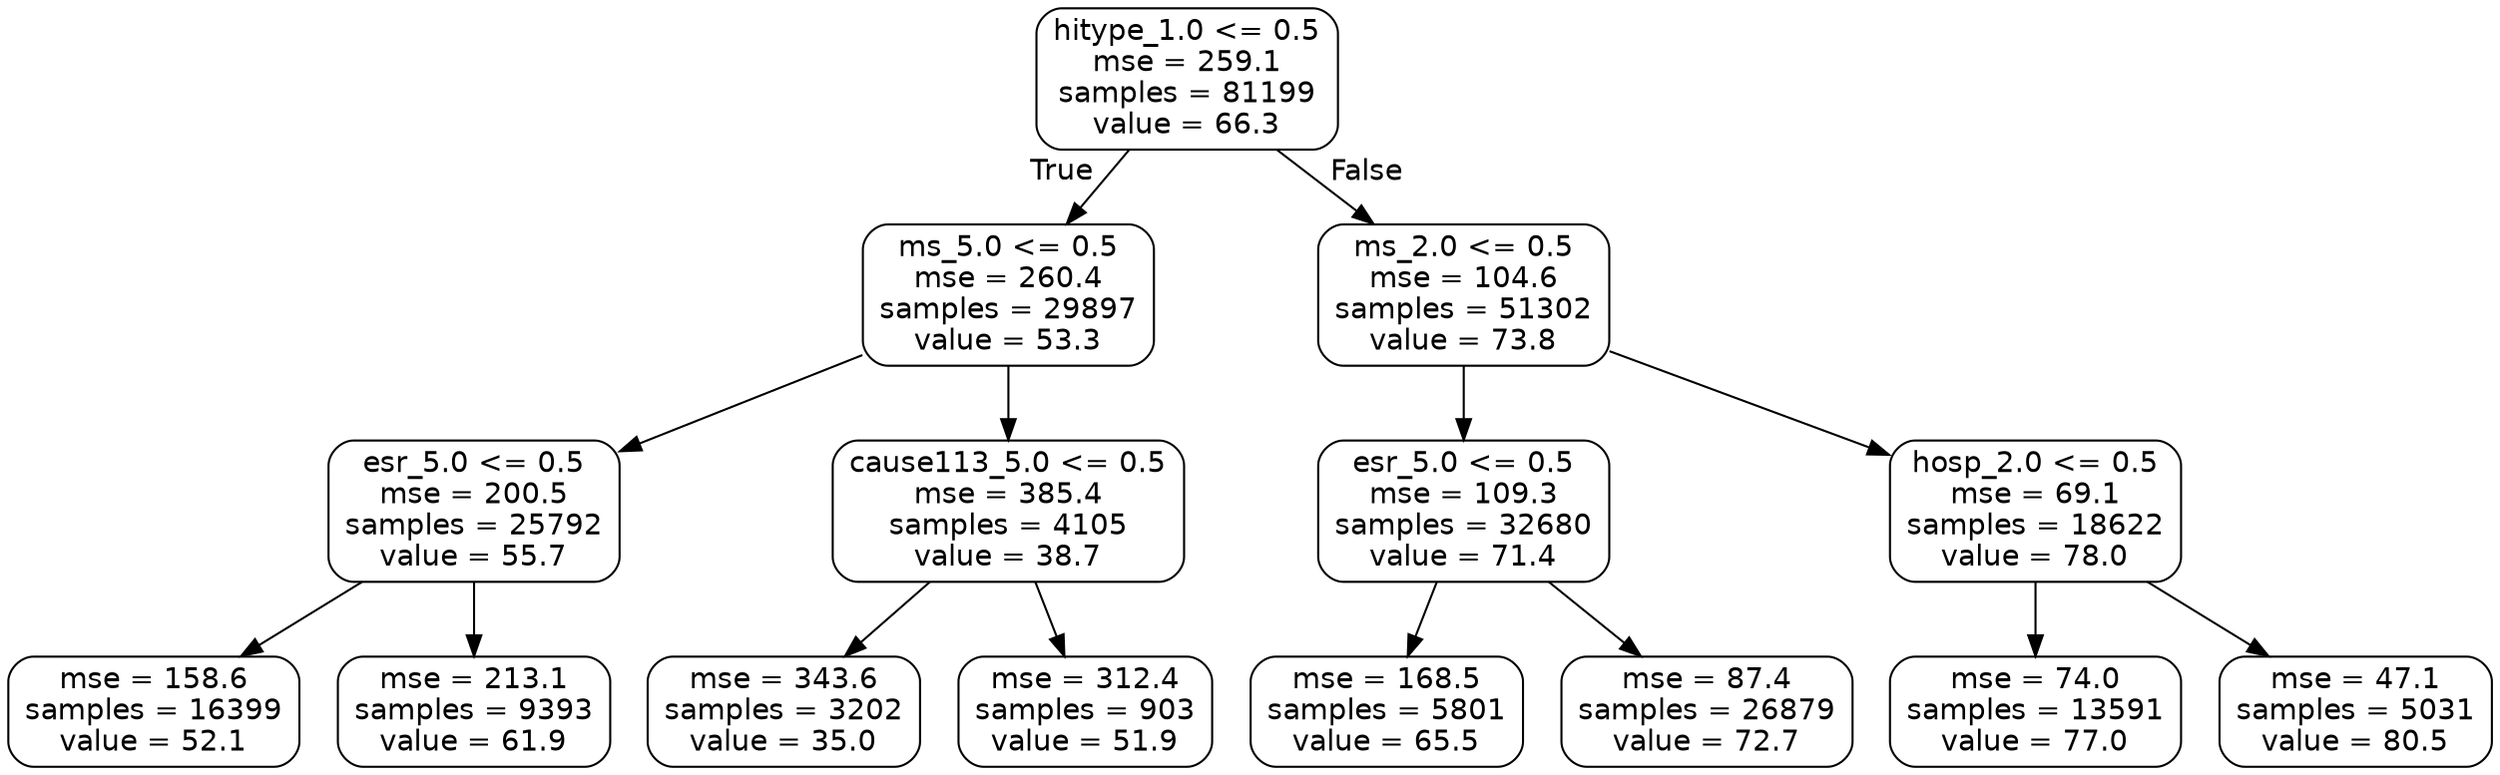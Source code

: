 digraph Tree {
node [shape=box, style="rounded", color="black", fontname=helvetica] ;
edge [fontname=helvetica] ;
0 [label="hitype_1.0 <= 0.5\nmse = 259.1\nsamples = 81199\nvalue = 66.3"] ;
1 [label="ms_5.0 <= 0.5\nmse = 260.4\nsamples = 29897\nvalue = 53.3"] ;
0 -> 1 [labeldistance=2.5, labelangle=45, headlabel="True"] ;
2 [label="esr_5.0 <= 0.5\nmse = 200.5\nsamples = 25792\nvalue = 55.7"] ;
1 -> 2 ;
3 [label="mse = 158.6\nsamples = 16399\nvalue = 52.1"] ;
2 -> 3 ;
4 [label="mse = 213.1\nsamples = 9393\nvalue = 61.9"] ;
2 -> 4 ;
5 [label="cause113_5.0 <= 0.5\nmse = 385.4\nsamples = 4105\nvalue = 38.7"] ;
1 -> 5 ;
6 [label="mse = 343.6\nsamples = 3202\nvalue = 35.0"] ;
5 -> 6 ;
7 [label="mse = 312.4\nsamples = 903\nvalue = 51.9"] ;
5 -> 7 ;
8 [label="ms_2.0 <= 0.5\nmse = 104.6\nsamples = 51302\nvalue = 73.8"] ;
0 -> 8 [labeldistance=2.5, labelangle=-45, headlabel="False"] ;
9 [label="esr_5.0 <= 0.5\nmse = 109.3\nsamples = 32680\nvalue = 71.4"] ;
8 -> 9 ;
10 [label="mse = 168.5\nsamples = 5801\nvalue = 65.5"] ;
9 -> 10 ;
11 [label="mse = 87.4\nsamples = 26879\nvalue = 72.7"] ;
9 -> 11 ;
12 [label="hosp_2.0 <= 0.5\nmse = 69.1\nsamples = 18622\nvalue = 78.0"] ;
8 -> 12 ;
13 [label="mse = 74.0\nsamples = 13591\nvalue = 77.0"] ;
12 -> 13 ;
14 [label="mse = 47.1\nsamples = 5031\nvalue = 80.5"] ;
12 -> 14 ;
}